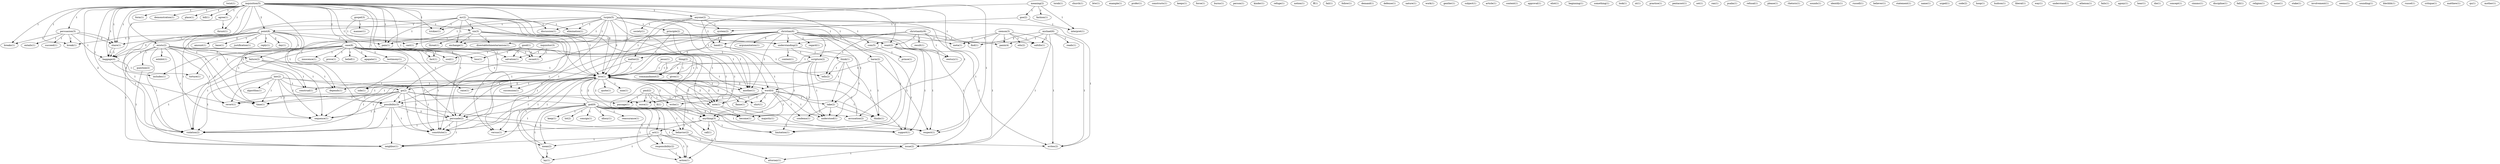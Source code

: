 digraph G {
  twist [ label="twist(1)" ];
  inquisition [ label="inquisition(5)" ];
  agree [ label="agree(1)" ];
  thrust [ label="thrust(1)" ];
  case [ label="case(8)" ];
  exists [ label="exists(2)" ];
  form [ label="form(1)" ];
  persuasion [ label="persuasion(3)" ];
  love [ label="love(10)" ];
  share [ label="share(1)" ];
  go [ label="go(2)" ];
  succession [ label="succession(1)" ];
  breaks [ label="breaks(1)" ];
  point [ label="point(8)" ];
  demonstration [ label="demonstration(1)" ];
  place [ label="place(1)" ];
  harm [ label="harm(2)" ];
  break [ label="break(1)" ];
  trickier [ label="trickier(1)" ];
  bill [ label="bill(1)" ];
  share [ label="share(1)" ];
  revert [ label="revert(1)" ];
  time [ label="time(1)" ];
  want [ label="want(2)" ];
  anyone [ label="anyone(2)" ];
  possibility [ label="possibility(3)" ];
  persuade [ label="persuade(2)" ];
  fact [ label="fact(1)" ];
  baggage [ label="baggage(4)" ];
  sequence [ label="sequence(1)" ];
  accusation [ label="accusation(2)" ];
  respect [ label="respect(1)" ];
  violation [ label="violation(2)" ];
  love [ label="love(1)" ];
  constitute [ label="constitute(1)" ];
  pain [ label="pain(1)" ];
  torah [ label="torah(1)" ];
  church [ label="church(1)" ];
  btw [ label="btw(1)" ];
  example [ label="example(1)" ];
  profer [ label="profer(1)" ];
  constructs [ label="constructs(1)" ];
  keeps [ label="keeps(1)" ];
  force [ label="force(1)" ];
  burns [ label="burns(1)" ];
  person [ label="person(1)" ];
  kinder [ label="kinder(1)" ];
  refuge [ label="refuge(1)" ];
  notion [ label="notion(1)" ];
  raise [ label="raise(1)" ];
  note [ label="note(1)" ];
  soul [ label="soul(1)" ];
  belief [ label="belief(1)" ];
  agapate [ label="agapate(1)" ];
  loss [ label="loss(1)" ];
  testimony [ label="testimony(1)" ];
  side [ label="side(1)" ];
  innocence [ label="innocence(1)" ];
  prove [ label="prove(1)" ];
  become [ label="become(1)" ];
  torture [ label="torture(1)" ];
  includes [ label="includes(1)" ];
  recant [ label="recant(1)" ];
  salvation [ label="salvation(1)" ];
  note [ label="note(1)" ];
  gospel [ label="gospel(3)" ];
  sin [ label="sin(3)" ];
  manner [ label="manner(1)" ];
  cast [ label="cast(1)" ];
  ff [ label="ff(1)" ];
  fail [ label="fail(1)" ];
  siemon [ label="siemon(3)" ];
  edu [ label="edu(2)" ];
  com [ label="com(5)" ];
  meta [ label="meta(1)" ];
  panix [ label="panix(4)" ];
  issue [ label="issue(2)" ];
  writes [ label="writes(2)" ];
  saltillo [ label="saltillo(1)" ];
  follow [ label="follow(1)" ];
  demand [ label="demand(1)" ];
  defense [ label="defense(1)" ];
  nature [ label="nature(1)" ];
  work [ label="work(1)" ];
  gentler [ label="gentler(1)" ];
  subject [ label="subject(1)" ];
  article [ label="article(1)" ];
  content [ label="content(1)" ];
  exhibit [ label="exhibit(1)" ];
  failure [ label="failure(2)" ];
  question [ label="question(2)" ];
  behavior [ label="behavior(2)" ];
  neighbor [ label="neighbor(1)" ];
  approval [ label="approval(1)" ];
  succeed [ label="succeed(1)" ];
  entails [ label="entails(1)" ];
  eliot [ label="eliot(1)" ];
  beginning [ label="beginning(1)" ];
  something [ label="something(1)" ];
  quote [ label="quote(1)" ];
  man [ label="man(1)" ];
  construal [ label="construal(1)" ];
  word [ label="word(4)" ];
  shirt [ label="shirt(1)" ];
  depends [ label="depends(1)" ];
  flame [ label="flame(1)" ];
  wove [ label="wove(1)" ];
  write [ label="write(1)" ];
  another [ label="another(1)" ];
  understood [ label="understood(1)" ];
  passage [ label="passage(1)" ];
  look [ label="look(1)" ];
  nt [ label="nt(1)" ];
  practice [ label="practice(1)" ];
  law [ label="law(2)" ];
  algorithm [ label="algorithm(1)" ];
  mr [ label="mr(2)" ];
  discussion [ label="discussion(1)" ];
  exchange [ label="exchange(1)" ];
  elimination [ label="elimination(1)" ];
  anything [ label="anything(3)" ];
  versus [ label="versus(1)" ];
  god [ label="god(9)" ];
  support [ label="support(1)" ];
  limitation [ label="limitation(1)" ];
  pentacost [ label="pentacost(1)" ];
  threat [ label="threat(1)" ];
  disestablishmentarianism [ label="disestablishmentarianism(1)" ];
  understanding [ label="understanding(2)" ];
  set [ label="set(1)" ];
  ran [ label="ran(1)" ];
  good [ label="good(1)" ];
  psalm [ label="psalm(1)" ];
  refusal [ label="refusal(1)" ];
  please [ label="please(1)" ];
  majority [ label="majority(1)" ];
  rhetoric [ label="rhetoric(1)" ];
  justification [ label="justification(1)" ];
  reply [ label="reply(1)" ];
  day [ label="day(1)" ];
  amount [ label="amount(1)" ];
  base [ label="base(1)" ];
  sounds [ label="sounds(1)" ];
  identify [ label="identify(1)" ];
  russell [ label="russell(1)" ];
  believer [ label="believer(1)" ];
  hand [ label="hand(1)" ];
  think [ label="think(1)" ];
  matter [ label="matter(2)" ];
  tells [ label="tells(2)" ];
  statement [ label="statement(1)" ];
  name [ label="name(1)" ];
  urged [ label="urged(1)" ];
  thinks [ label="thinks(1)" ];
  code [ label="code(2)" ];
  hoop [ label="hoop(1)" ];
  hudson [ label="hudson(1)" ];
  turpin [ label="turpin(5)" ];
  principle [ label="principle(2)" ];
  liberal [ label="liberal(1)" ];
  meaning [ label="meaning(2)" ];
  fashion [ label="fashion(1)" ];
  goo [ label="goo(2)" ];
  interpret [ label="interpret(1)" ];
  way [ label="way(1)" ];
  understand [ label="understand(1)" ];
  atheism [ label="atheism(1)" ];
  christian [ label="christian(6)" ];
  regard [ label="regard(1)" ];
  scripture [ label="scripture(2)" ];
  take [ label="take(2)" ];
  argumentation [ label="argumentation(1)" ];
  context [ label="context(1)" ];
  fails [ label="fails(1)" ];
  christianity [ label="christianity(6)" ];
  result [ label="result(1)" ];
  hand [ label="hand(1)" ];
  find [ label="find(1)" ];
  century [ label="century(1)" ];
  agony [ label="agony(1)" ];
  hear [ label="hear(1)" ];
  condemn [ label="condemn(1)" ];
  prince [ label="prince(1)" ];
  society [ label="society(1)" ];
  system [ label="system(2)" ];
  thing [ label="thing(2)" ];
  gives [ label="gives(1)" ];
  commandment [ label="commandment(2)" ];
  die [ label="die(1)" ];
  act [ label="act(1)" ];
  mean [ label="mean(2)" ];
  responsibility [ label="responsibility(2)" ];
  lay [ label="lay(1)" ];
  action [ label="action(1)" ];
  concept [ label="concept(1)" ];
  consign [ label="consign(1)" ];
  idiocy [ label="idiocy(1)" ];
  attorney [ label="attorney(1)" ];
  reassurance [ label="reassurance(1)" ];
  act [ label="act(1)" ];
  keep [ label="keep(1)" ];
  call [ label="call(1)" ];
  lot [ label="lot(2)" ];
  cinnmc [ label="cinnmc(1)" ];
  discipline [ label="discipline(1)" ];
  fall [ label="fall(1)" ];
  religion [ label="religion(1)" ];
  none [ label="none(1)" ];
  stake [ label="stake(1)" ];
  involvement [ label="involvement(1)" ];
  seems [ label="seems(1)" ];
  paul [ label="paul(2)" ];
  ll [ label="ll(1)" ];
  michael [ label="michael(6)" ];
  reads [ label="reads(1)" ];
  sounding [ label="sounding(1)" ];
  blechhh [ label="blechhh(1)" ];
  inquisitor [ label="inquisitor(3)" ];
  russel [ label="russel(1)" ];
  jesus [ label="jesus(1)" ];
  critique [ label="critique(1)" ];
  matthew [ label="matthew(1)" ];
  qu [ label="qu(1)" ];
  mother [ label="mother(1)" ];
  inquisition -> agree [ label="1" ];
  inquisition -> thrust [ label="1" ];
  inquisition -> case [ label="2" ];
  inquisition -> exists [ label="1" ];
  inquisition -> form [ label="1" ];
  inquisition -> persuasion [ label="1" ];
  inquisition -> love [ label="2" ];
  inquisition -> share [ label="1" ];
  inquisition -> go [ label="1" ];
  inquisition -> succession [ label="1" ];
  inquisition -> breaks [ label="1" ];
  inquisition -> point [ label="2" ];
  inquisition -> demonstration [ label="1" ];
  inquisition -> place [ label="1" ];
  inquisition -> harm [ label="1" ];
  inquisition -> break [ label="1" ];
  inquisition -> trickier [ label="1" ];
  inquisition -> bill [ label="1" ];
  inquisition -> share [ label="1" ];
  inquisition -> revert [ label="1" ];
  inquisition -> time [ label="1" ];
  inquisition -> want [ label="1" ];
  inquisition -> anyone [ label="1" ];
  inquisition -> possibility [ label="1" ];
  inquisition -> persuade [ label="1" ];
  inquisition -> fact [ label="1" ];
  inquisition -> baggage [ label="1" ];
  inquisition -> sequence [ label="1" ];
  inquisition -> accusation [ label="1" ];
  inquisition -> respect [ label="1" ];
  inquisition -> violation [ label="2" ];
  inquisition -> love [ label="2" ];
  inquisition -> constitute [ label="1" ];
  inquisition -> pain [ label="1" ];
  agree -> thrust [ label="1" ];
  agree -> baggage [ label="1" ];
  case -> raise [ label="1" ];
  case -> note [ label="1" ];
  case -> soul [ label="1" ];
  case -> belief [ label="1" ];
  case -> agapate [ label="1" ];
  case -> loss [ label="1" ];
  case -> testimony [ label="1" ];
  case -> side [ label="1" ];
  case -> innocence [ label="1" ];
  case -> prove [ label="1" ];
  case -> become [ label="1" ];
  case -> fact [ label="1" ];
  case -> baggage [ label="1" ];
  case -> violation [ label="1" ];
  case -> torture [ label="1" ];
  case -> includes [ label="1" ];
  case -> recant [ label="1" ];
  case -> salvation [ label="1" ];
  case -> note [ label="1" ];
  case -> constitute [ label="1" ];
  gospel -> sin [ label="1" ];
  gospel -> manner [ label="1" ];
  gospel -> cast [ label="1" ];
  siemon -> edu [ label="1" ];
  siemon -> com [ label="1" ];
  siemon -> meta [ label="1" ];
  siemon -> panix [ label="1" ];
  siemon -> issue [ label="1" ];
  siemon -> writes [ label="1" ];
  siemon -> saltillo [ label="1" ];
  exists -> exhibit [ label="1" ];
  exists -> failure [ label="1" ];
  exists -> revert [ label="1" ];
  exists -> question [ label="1" ];
  exists -> time [ label="1" ];
  exists -> behavior [ label="1" ];
  exists -> sequence [ label="1" ];
  exists -> violation [ label="1" ];
  exists -> neighbor [ label="1" ];
  exists -> constitute [ label="1" ];
  persuasion -> share [ label="2" ];
  persuasion -> breaks [ label="1" ];
  persuasion -> break [ label="1" ];
  persuasion -> share [ label="2" ];
  persuasion -> succeed [ label="1" ];
  persuasion -> baggage [ label="1" ];
  persuasion -> entails [ label="1" ];
  love -> go [ label="1" ];
  love -> quote [ label="2" ];
  love -> raise [ label="2" ];
  love -> succession [ label="1" ];
  love -> note [ label="2" ];
  love -> man [ label="1" ];
  love -> revert [ label="1" ];
  love -> construal [ label="1" ];
  love -> time [ label="1" ];
  love -> side [ label="2" ];
  love -> word [ label="2" ];
  love -> shirt [ label="2" ];
  love -> possibility [ label="1" ];
  love -> depends [ label="1" ];
  love -> persuade [ label="1" ];
  love -> become [ label="2" ];
  love -> flame [ label="2" ];
  love -> wove [ label="2" ];
  love -> write [ label="2" ];
  love -> sequence [ label="1" ];
  love -> another [ label="1" ];
  love -> understood [ label="1" ];
  love -> passage [ label="2" ];
  love -> violation [ label="1" ];
  love -> note [ label="2" ];
  love -> constitute [ label="1" ];
  law -> go [ label="1" ];
  law -> algorithm [ label="1" ];
  law -> revert [ label="1" ];
  law -> time [ label="1" ];
  law -> possibility [ label="1" ];
  law -> persuade [ label="1" ];
  law -> sequence [ label="1" ];
  law -> violation [ label="1" ];
  law -> constitute [ label="1" ];
  share -> baggage [ label="1" ];
  mr -> sin [ label="1" ];
  mr -> point [ label="1" ];
  mr -> trickier [ label="1" ];
  mr -> discussion [ label="1" ];
  mr -> exchange [ label="1" ];
  mr -> elimination [ label="1" ];
  mr -> anything [ label="1" ];
  mr -> versus [ label="1" ];
  mr -> violation [ label="1" ];
  mr -> love [ label="1" ];
  mr -> pain [ label="1" ];
  go -> revert [ label="1" ];
  go -> time [ label="1" ];
  go -> possibility [ label="1" ];
  go -> god [ label="1" ];
  go -> persuade [ label="1" ];
  go -> sequence [ label="1" ];
  go -> support [ label="1" ];
  go -> violation [ label="1" ];
  go -> limitation [ label="1" ];
  go -> constitute [ label="1" ];
  sin -> threat [ label="1" ];
  sin -> disestablishmentarianism [ label="1" ];
  sin -> understanding [ label="1" ];
  sin -> exchange [ label="1" ];
  sin -> cast [ label="1" ];
  sin -> another [ label="1" ];
  sin -> versus [ label="1" ];
  sin -> love [ label="1" ];
  good -> soul [ label="1" ];
  good -> loss [ label="1" ];
  good -> recant [ label="1" ];
  good -> salvation [ label="1" ];
  note -> majority [ label="1" ];
  note -> become [ label="1" ];
  point -> justification [ label="1" ];
  point -> reply [ label="2" ];
  point -> failure [ label="1" ];
  point -> break [ label="1" ];
  point -> day [ label="2" ];
  point -> amount [ label="2" ];
  point -> share [ label="1" ];
  point -> base [ label="1" ];
  point -> construal [ label="1" ];
  point -> depends [ label="1" ];
  point -> baggage [ label="3" ];
  point -> violation [ label="1" ];
  point -> love [ label="2" ];
  point -> pain [ label="1" ];
  hand -> think [ label="1" ];
  hand -> matter [ label="1" ];
  hand -> tells [ label="1" ];
  failure -> construal [ label="1" ];
  failure -> depends [ label="1" ];
  failure -> love [ label="1" ];
  failure -> neighbor [ label="1" ];
  harm -> respect [ label="1" ];
  harm -> love [ label="1" ];
  harm -> thinks [ label="1" ];
  turpin -> trickier [ label="1" ];
  turpin -> disestablishmentarianism [ label="1" ];
  turpin -> discussion [ label="1" ];
  turpin -> principle [ label="1" ];
  turpin -> understanding [ label="1" ];
  turpin -> com [ label="1" ];
  turpin -> exchange [ label="1" ];
  turpin -> another [ label="1" ];
  turpin -> elimination [ label="1" ];
  turpin -> anything [ label="1" ];
  turpin -> versus [ label="1" ];
  turpin -> panix [ label="1" ];
  turpin -> violation [ label="1" ];
  turpin -> love [ label="2" ];
  turpin -> writes [ label="1" ];
  turpin -> pain [ label="1" ];
  share -> baggage [ label="1" ];
  meaning -> word [ label="1" ];
  meaning -> fashion [ label="1" ];
  meaning -> goo [ label="1" ];
  meaning -> interpret [ label="1" ];
  principle -> understanding [ label="1" ];
  principle -> another [ label="1" ];
  principle -> love [ label="1" ];
  question -> neighbor [ label="1" ];
  christian -> understanding [ label="1" ];
  christian -> time [ label="1" ];
  christian -> want [ label="1" ];
  christian -> regard [ label="1" ];
  christian -> possibility [ label="1" ];
  christian -> persuade [ label="1" ];
  christian -> scripture [ label="1" ];
  christian -> take [ label="1" ];
  christian -> argumentation [ label="3" ];
  christian -> meta [ label="1" ];
  christian -> sequence [ label="1" ];
  christian -> another [ label="1" ];
  christian -> anything [ label="1" ];
  christian -> issue [ label="1" ];
  christian -> support [ label="1" ];
  christian -> violation [ label="1" ];
  christian -> love [ label="2" ];
  christian -> limitation [ label="1" ];
  christian -> writes [ label="1" ];
  christian -> constitute [ label="1" ];
  christian -> saltillo [ label="1" ];
  understanding -> context [ label="1" ];
  understanding -> scripture [ label="1" ];
  understanding -> understood [ label="1" ];
  think -> word [ label="1" ];
  think -> take [ label="1" ];
  think -> tells [ label="1" ];
  think -> thinks [ label="1" ];
  christianity -> want [ label="1" ];
  christianity -> tells [ label="1" ];
  christianity -> result [ label="1" ];
  christianity -> hand [ label="1" ];
  christianity -> find [ label="1" ];
  christianity -> century [ label="1" ];
  word -> shirt [ label="1" ];
  word -> take [ label="1" ];
  word -> become [ label="1" ];
  word -> flame [ label="1" ];
  word -> wove [ label="1" ];
  word -> write [ label="1" ];
  word -> understood [ label="1" ];
  word -> condemn [ label="1" ];
  word -> passage [ label="1" ];
  word -> note [ label="1" ];
  word -> thinks [ label="1" ];
  want -> respect [ label="1" ];
  want -> support [ label="1" ];
  want -> love [ label="1" ];
  want -> century [ label="1" ];
  want -> limitation [ label="1" ];
  com -> prince [ label="1" ];
  anyone -> matter [ label="1" ];
  anyone -> society [ label="1" ];
  anyone -> system [ label="1" ];
  anyone -> hand [ label="1" ];
  anyone -> respect [ label="1" ];
  anyone -> love [ label="1" ];
  possibility -> persuade [ label="2" ];
  possibility -> behavior [ label="1" ];
  possibility -> sequence [ label="1" ];
  possibility -> violation [ label="1" ];
  possibility -> neighbor [ label="1" ];
  possibility -> constitute [ label="1" ];
  thing -> another [ label="1" ];
  thing -> gives [ label="1" ];
  thing -> love [ label="1" ];
  thing -> commandment [ label="1" ];
  act -> mean [ label="1" ];
  act -> responsibility [ label="1" ];
  act -> lay [ label="1" ];
  act -> action [ label="1" ];
  goo -> system [ label="1" ];
  goo -> interpret [ label="1" ];
  god -> persuade [ label="1" ];
  god -> consign [ label="1" ];
  god -> mean [ label="1" ];
  god -> behavior [ label="1" ];
  god -> idiocy [ label="1" ];
  god -> responsibility [ label="1" ];
  god -> lay [ label="1" ];
  god -> accusation [ label="2" ];
  god -> anything [ label="1" ];
  god -> issue [ label="1" ];
  god -> respect [ label="1" ];
  god -> attorney [ label="1" ];
  god -> reassurance [ label="1" ];
  god -> love [ label="1" ];
  god -> act [ label="2" ];
  god -> action [ label="1" ];
  god -> neighbor [ label="1" ];
  god -> keep [ label="1" ];
  god -> call [ label="1" ];
  god -> lot [ label="1" ];
  persuade -> behavior [ label="1" ];
  persuade -> violation [ label="1" ];
  persuade -> neighbor [ label="1" ];
  persuade -> constitute [ label="1" ];
  scripture -> anything [ label="1" ];
  scripture -> understood [ label="1" ];
  scripture -> support [ label="1" ];
  scripture -> love [ label="1" ];
  scripture -> limitation [ label="1" ];
  matter -> mean [ label="1" ];
  matter -> love [ label="1" ];
  take -> understood [ label="1" ];
  take -> condemn [ label="1" ];
  take -> thinks [ label="1" ];
  mean -> lay [ label="1" ];
  mean -> love [ label="1" ];
  behavior -> issue [ label="1" ];
  behavior -> writes [ label="1" ];
  behavior -> neighbor [ label="1" ];
  system -> hand [ label="1" ];
  baggage -> torture [ label="1" ];
  baggage -> includes [ label="1" ];
  responsibility -> action [ label="1" ];
  paul -> wove [ label="1" ];
  paul -> ll [ label="1" ];
  paul -> write [ label="1" ];
  paul -> passage [ label="1" ];
  paul -> note [ label="1" ];
  michael -> find [ label="2" ];
  michael -> panix [ label="1" ];
  michael -> reads [ label="1" ];
  michael -> issue [ label="1" ];
  michael -> writes [ label="1" ];
  michael -> saltillo [ label="1" ];
  accusation -> respect [ label="1" ];
  accusation -> love [ label="1" ];
  anything -> versus [ label="1" ];
  anything -> support [ label="1" ];
  anything -> act [ label="1" ];
  anything -> action [ label="1" ];
  anything -> limitation [ label="1" ];
  anything -> call [ label="1" ];
  issue -> attorney [ label="1" ];
  inquisitor -> recant [ label="1" ];
  inquisitor -> salvation [ label="1" ];
  jesus -> love [ label="1" ];
  jesus -> commandment [ label="1" ];
  love -> note [ label="2" ];
  love -> constitute [ label="1" ];
  act -> action [ label="1" ];
}
